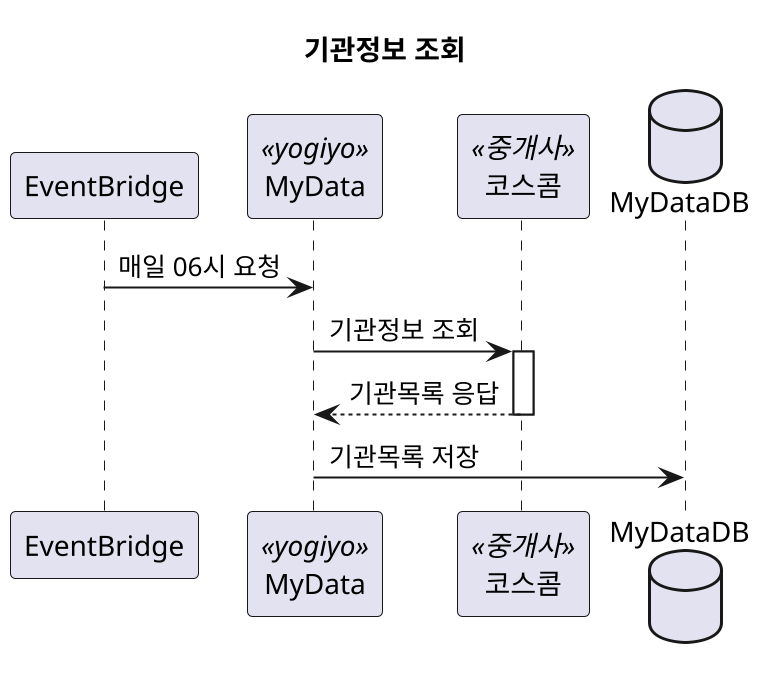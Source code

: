@startuml 기관정보 조회
skinparam defaultFontName D2Coding

scale 2
title 기관정보 조회

participant EventBridge
participant MyData<<yogiyo>>
participant 코스콤<<중개사>>
database MyDataDB


EventBridge -> MyData : 매일 06시 요청

MyData -> 코스콤 : 기관정보 조회
activate 코스콤

코스콤 --> MyData : 기관목록 응답
deactivate 코스콤

MyData -> MyDataDB : 기관목록 저장

@enduml